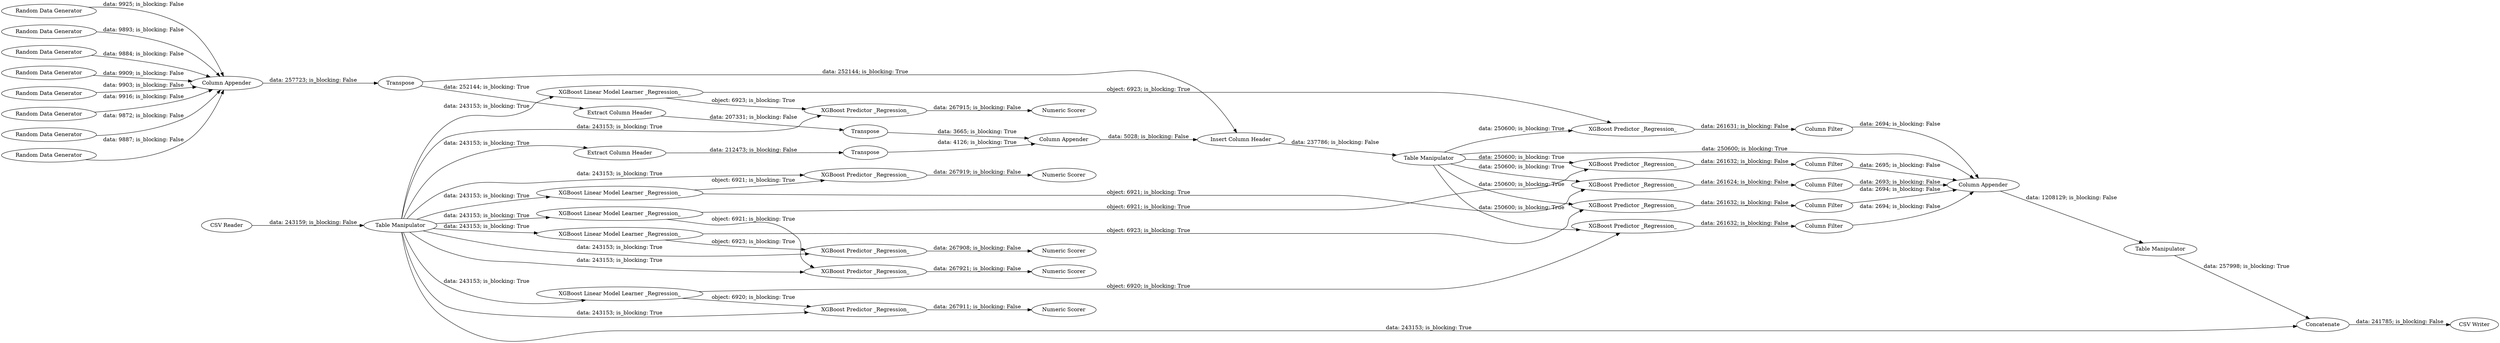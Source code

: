 digraph {
	"-5418288710431053253_354" [label="XGBoost Predictor _Regression_"]
	"-5418288710431053253_326" [label="XGBoost Linear Model Learner _Regression_"]
	"-5418288710431053253_344" [label="XGBoost Predictor _Regression_"]
	"-5418288710431053253_350" [label="Column Appender"]
	"-5418288710431053253_359" [label="Column Filter"]
	"-5418288710431053253_320" [label="XGBoost Predictor _Regression_"]
	"-5418288710431053253_341" [label="Random Data Generator"]
	"-5418288710431053253_318" [label="Numeric Scorer"]
	"-5418288710431053253_337" [label="Random Data Generator"]
	"-5418288710431053253_358" [label="Column Filter"]
	"-5418288710431053253_351" [label="Table Manipulator"]
	"-5418288710431053253_364" [label="Table Manipulator"]
	"-5418288710431053253_334" [label="Random Data Generator"]
	"-5418288710431053253_3" [label="Table Manipulator"]
	"-5418288710431053253_323" [label="XGBoost Linear Model Learner _Regression_"]
	"-5418288710431053253_319" [label="XGBoost Linear Model Learner _Regression_"]
	"-5418288710431053253_361" [label="Column Appender"]
	"-5418288710431053253_322" [label="Numeric Scorer"]
	"-5418288710431053253_328" [label="Numeric Scorer"]
	"-5418288710431053253_2" [label="CSV Reader"]
	"-5418288710431053253_348" [label=Transpose]
	"-5418288710431053253_357" [label="Column Filter"]
	"-5418288710431053253_327" [label="XGBoost Predictor _Regression_"]
	"-5418288710431053253_349" [label=Transpose]
	"-5418288710431053253_353" [label="XGBoost Predictor _Regression_"]
	"-5418288710431053253_343" [label=Transpose]
	"-5418288710431053253_314" [label="XGBoost Linear Model Learner _Regression_"]
	"-5418288710431053253_345" [label="Extract Column Header"]
	"-5418288710431053253_360" [label="Column Filter"]
	"-5418288710431053253_352" [label="XGBoost Predictor _Regression_"]
	"-5418288710431053253_329" [label="XGBoost Linear Model Learner _Regression_"]
	"-5418288710431053253_362" [label="CSV Writer"]
	"-5418288710431053253_324" [label="XGBoost Predictor _Regression_"]
	"-5418288710431053253_347" [label="Extract Column Header"]
	"-5418288710431053253_336" [label="Column Appender"]
	"-5418288710431053253_317" [label="Numeric Scorer"]
	"-5418288710431053253_332" [label="Random Data Generator"]
	"-5418288710431053253_325" [label="Numeric Scorer"]
	"-5418288710431053253_363" [label=Concatenate]
	"-5418288710431053253_339" [label="Random Data Generator"]
	"-5418288710431053253_321" [label="XGBoost Predictor _Regression_"]
	"-5418288710431053253_315" [label="XGBoost Predictor _Regression_"]
	"-5418288710431053253_338" [label="Random Data Generator"]
	"-5418288710431053253_342" [label="Random Data Generator"]
	"-5418288710431053253_346" [label="Insert Column Header"]
	"-5418288710431053253_340" [label="Random Data Generator"]
	"-5418288710431053253_356" [label="Column Filter"]
	"-5418288710431053253_355" [label="XGBoost Predictor _Regression_"]
	"-5418288710431053253_2" -> "-5418288710431053253_3" [label="data: 243159; is_blocking: False"]
	"-5418288710431053253_338" -> "-5418288710431053253_336" [label="data: 9916; is_blocking: False"]
	"-5418288710431053253_332" -> "-5418288710431053253_336" [label="data: 9909; is_blocking: False"]
	"-5418288710431053253_349" -> "-5418288710431053253_350" [label="data: 4126; is_blocking: True"]
	"-5418288710431053253_347" -> "-5418288710431053253_348" [label="data: 207331; is_blocking: False"]
	"-5418288710431053253_320" -> "-5418288710431053253_318" [label="data: 267915; is_blocking: False"]
	"-5418288710431053253_351" -> "-5418288710431053253_344" [label="data: 250600; is_blocking: True"]
	"-5418288710431053253_334" -> "-5418288710431053253_336" [label="data: 9884; is_blocking: False"]
	"-5418288710431053253_343" -> "-5418288710431053253_347" [label="data: 252144; is_blocking: True"]
	"-5418288710431053253_361" -> "-5418288710431053253_364" [label="data: 1208129; is_blocking: False"]
	"-5418288710431053253_356" -> "-5418288710431053253_361" [label="data: 2695; is_blocking: False"]
	"-5418288710431053253_314" -> "-5418288710431053253_355" [label="object: 6920; is_blocking: True"]
	"-5418288710431053253_351" -> "-5418288710431053253_361" [label="data: 250600; is_blocking: True"]
	"-5418288710431053253_345" -> "-5418288710431053253_349" [label="data: 212473; is_blocking: False"]
	"-5418288710431053253_3" -> "-5418288710431053253_363" [label="data: 243153; is_blocking: True"]
	"-5418288710431053253_326" -> "-5418288710431053253_352" [label="object: 6921; is_blocking: True"]
	"-5418288710431053253_3" -> "-5418288710431053253_327" [label="data: 243153; is_blocking: True"]
	"-5418288710431053253_3" -> "-5418288710431053253_315" [label="data: 243153; is_blocking: True"]
	"-5418288710431053253_343" -> "-5418288710431053253_346" [label="data: 252144; is_blocking: True"]
	"-5418288710431053253_339" -> "-5418288710431053253_336" [label="data: 9903; is_blocking: False"]
	"-5418288710431053253_352" -> "-5418288710431053253_357" [label="data: 261624; is_blocking: False"]
	"-5418288710431053253_357" -> "-5418288710431053253_361" [label="data: 2693; is_blocking: False"]
	"-5418288710431053253_323" -> "-5418288710431053253_353" [label="object: 6923; is_blocking: True"]
	"-5418288710431053253_329" -> "-5418288710431053253_344" [label="object: 6921; is_blocking: True"]
	"-5418288710431053253_348" -> "-5418288710431053253_350" [label="data: 3665; is_blocking: True"]
	"-5418288710431053253_364" -> "-5418288710431053253_363" [label="data: 257998; is_blocking: True"]
	"-5418288710431053253_3" -> "-5418288710431053253_345" [label="data: 243153; is_blocking: True"]
	"-5418288710431053253_323" -> "-5418288710431053253_321" [label="object: 6923; is_blocking: True"]
	"-5418288710431053253_3" -> "-5418288710431053253_326" [label="data: 243153; is_blocking: True"]
	"-5418288710431053253_329" -> "-5418288710431053253_327" [label="object: 6921; is_blocking: True"]
	"-5418288710431053253_346" -> "-5418288710431053253_351" [label="data: 237786; is_blocking: False"]
	"-5418288710431053253_351" -> "-5418288710431053253_353" [label="data: 250600; is_blocking: True"]
	"-5418288710431053253_354" -> "-5418288710431053253_359" [label="data: 261631; is_blocking: False"]
	"-5418288710431053253_351" -> "-5418288710431053253_352" [label="data: 250600; is_blocking: True"]
	"-5418288710431053253_3" -> "-5418288710431053253_320" [label="data: 243153; is_blocking: True"]
	"-5418288710431053253_326" -> "-5418288710431053253_324" [label="object: 6921; is_blocking: True"]
	"-5418288710431053253_3" -> "-5418288710431053253_329" [label="data: 243153; is_blocking: True"]
	"-5418288710431053253_358" -> "-5418288710431053253_361" [label="data: 2694; is_blocking: False"]
	"-5418288710431053253_363" -> "-5418288710431053253_362" [label="data: 241785; is_blocking: False"]
	"-5418288710431053253_3" -> "-5418288710431053253_323" [label="data: 243153; is_blocking: True"]
	"-5418288710431053253_353" -> "-5418288710431053253_358" [label="data: 261632; is_blocking: False"]
	"-5418288710431053253_3" -> "-5418288710431053253_321" [label="data: 243153; is_blocking: True"]
	"-5418288710431053253_337" -> "-5418288710431053253_336" [label="data: 9893; is_blocking: False"]
	"-5418288710431053253_315" -> "-5418288710431053253_317" [label="data: 267911; is_blocking: False"]
	"-5418288710431053253_341" -> "-5418288710431053253_336" [label="data: 9925; is_blocking: False"]
	"-5418288710431053253_351" -> "-5418288710431053253_354" [label="data: 250600; is_blocking: True"]
	"-5418288710431053253_360" -> "-5418288710431053253_361" [label="data: 2694; is_blocking: False"]
	"-5418288710431053253_327" -> "-5418288710431053253_328" [label="data: 267921; is_blocking: False"]
	"-5418288710431053253_324" -> "-5418288710431053253_325" [label="data: 267919; is_blocking: False"]
	"-5418288710431053253_351" -> "-5418288710431053253_355" [label="data: 250600; is_blocking: True"]
	"-5418288710431053253_340" -> "-5418288710431053253_336" [label="data: 9887; is_blocking: False"]
	"-5418288710431053253_314" -> "-5418288710431053253_315" [label="object: 6920; is_blocking: True"]
	"-5418288710431053253_319" -> "-5418288710431053253_320" [label="object: 6923; is_blocking: True"]
	"-5418288710431053253_3" -> "-5418288710431053253_319" [label="data: 243153; is_blocking: True"]
	"-5418288710431053253_3" -> "-5418288710431053253_324" [label="data: 243153; is_blocking: True"]
	"-5418288710431053253_359" -> "-5418288710431053253_361" [label="data: 2694; is_blocking: False"]
	"-5418288710431053253_344" -> "-5418288710431053253_356" [label="data: 261632; is_blocking: False"]
	"-5418288710431053253_350" -> "-5418288710431053253_346" [label="data: 5028; is_blocking: False"]
	"-5418288710431053253_355" -> "-5418288710431053253_360" [label="data: 261632; is_blocking: False"]
	"-5418288710431053253_3" -> "-5418288710431053253_314" [label="data: 243153; is_blocking: True"]
	"-5418288710431053253_336" -> "-5418288710431053253_343" [label="data: 257723; is_blocking: False"]
	"-5418288710431053253_342" -> "-5418288710431053253_336" [label="data: 9872; is_blocking: False"]
	"-5418288710431053253_319" -> "-5418288710431053253_354" [label="object: 6923; is_blocking: True"]
	"-5418288710431053253_321" -> "-5418288710431053253_322" [label="data: 267908; is_blocking: False"]
	rankdir=LR
}
